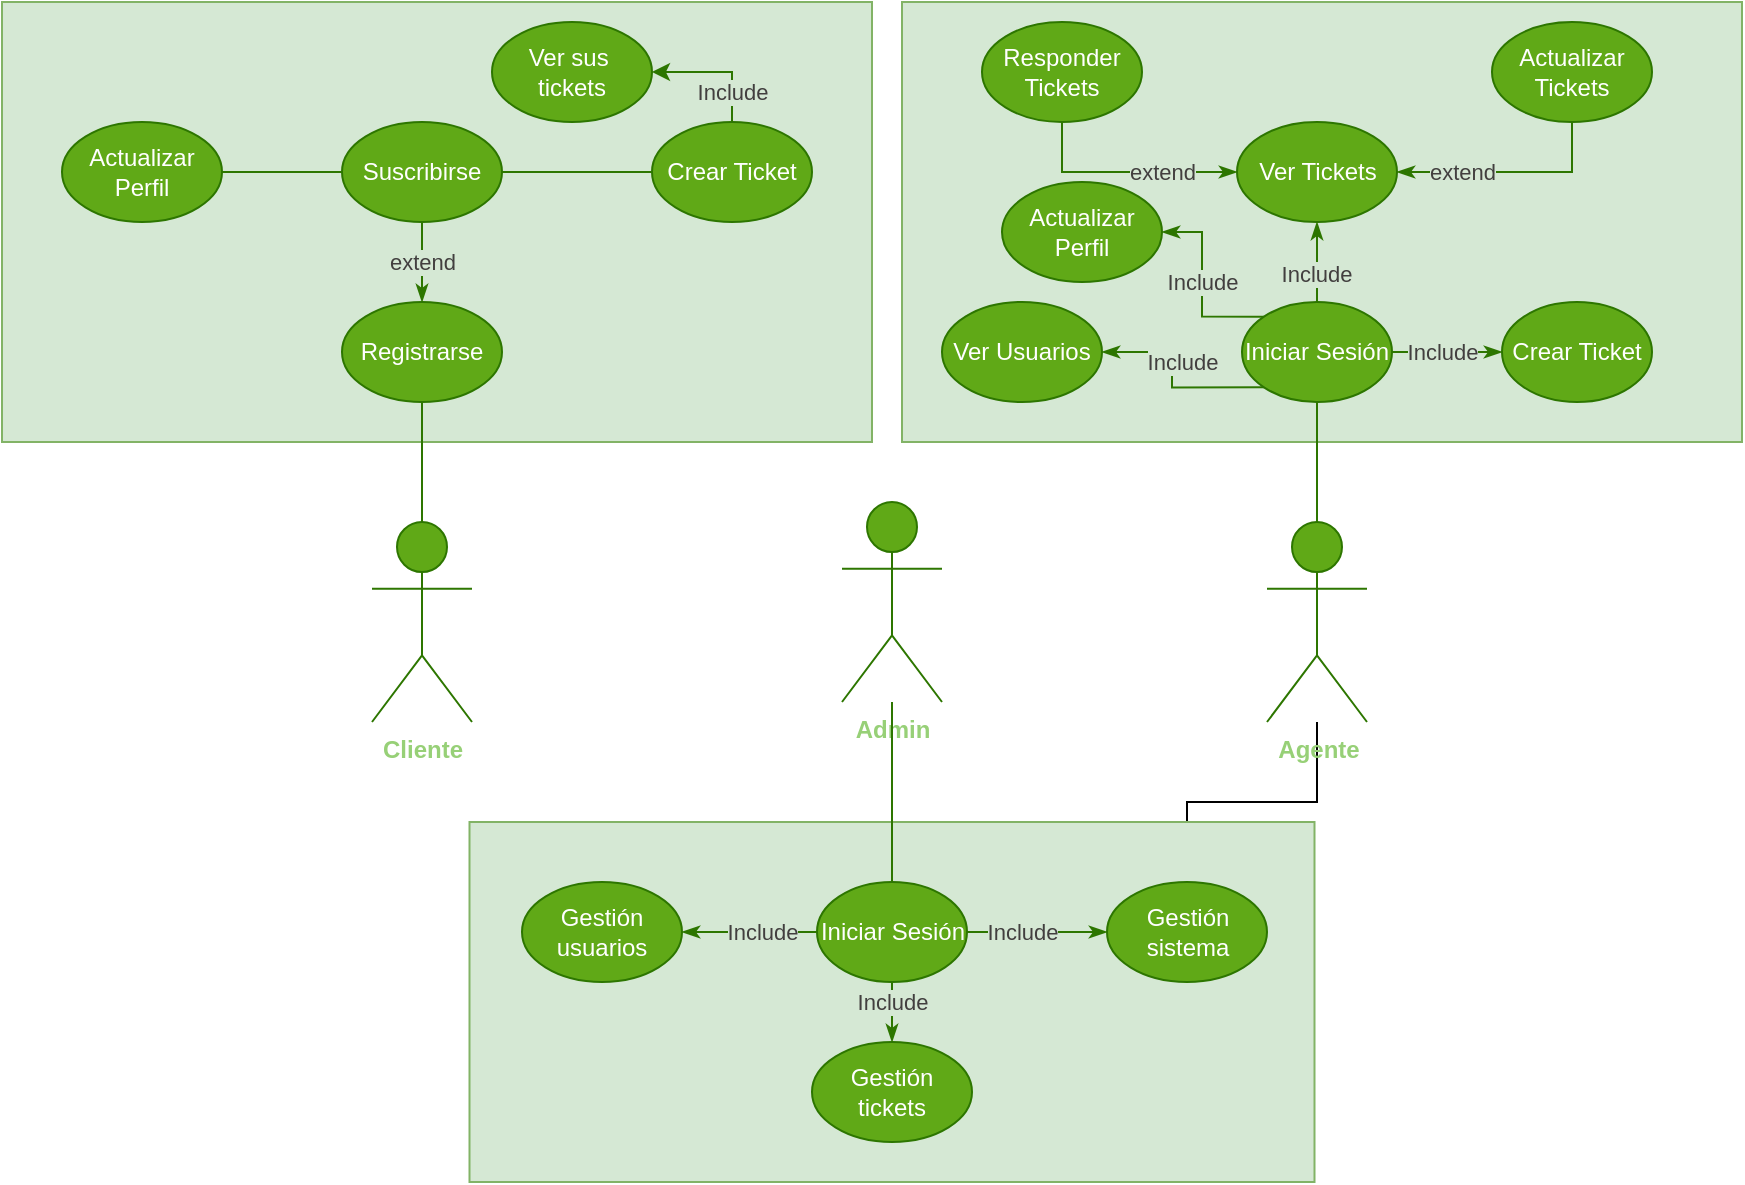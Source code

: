 <mxfile version="22.0.0" type="device">
  <diagram name="Página-1" id="xt_abfsoOQ_Xvs1Cvskl">
    <mxGraphModel dx="2853" dy="1197" grid="1" gridSize="10" guides="1" tooltips="1" connect="1" arrows="1" fold="1" page="1" pageScale="1" pageWidth="827" pageHeight="1169" background="#ffffff" math="0" shadow="0">
      <root>
        <mxCell id="0" />
        <mxCell id="1" parent="0" />
        <mxCell id="0JNBE7fc7rPqOUWho5XL-32" value="" style="rounded=0;whiteSpace=wrap;html=1;fillColor=#d5e8d4;strokeColor=#82b366;" parent="1" vertex="1">
          <mxGeometry x="350" y="300" width="420" height="220" as="geometry" />
        </mxCell>
        <mxCell id="0JNBE7fc7rPqOUWho5XL-31" value="" style="rounded=0;whiteSpace=wrap;html=1;fillColor=#d5e8d4;strokeColor=#82b366;" parent="1" vertex="1">
          <mxGeometry x="-100" y="300" width="435" height="220" as="geometry" />
        </mxCell>
        <mxCell id="0JNBE7fc7rPqOUWho5XL-51" style="edgeStyle=orthogonalEdgeStyle;rounded=0;orthogonalLoop=1;jettySize=auto;html=1;fillColor=#60a917;strokeColor=#2D7600;exitX=0.5;exitY=1;exitDx=0;exitDy=0;entryX=0.5;entryY=0;entryDx=0;entryDy=0;entryPerimeter=0;endArrow=none;endFill=0;" parent="1" source="0JNBE7fc7rPqOUWho5XL-24" target="0JNBE7fc7rPqOUWho5XL-4" edge="1">
          <mxGeometry relative="1" as="geometry">
            <mxPoint x="600" y="550" as="targetPoint" />
          </mxGeometry>
        </mxCell>
        <mxCell id="QUr5QcIEeYisNxlSiZbU-4" value="" style="edgeStyle=orthogonalEdgeStyle;rounded=0;orthogonalLoop=1;jettySize=auto;html=1;" parent="1" source="0JNBE7fc7rPqOUWho5XL-4" target="0JNBE7fc7rPqOUWho5XL-44" edge="1">
          <mxGeometry relative="1" as="geometry" />
        </mxCell>
        <mxCell id="0JNBE7fc7rPqOUWho5XL-4" value="&lt;font color=&quot;#97d077&quot;&gt;&lt;b&gt;Agente&lt;/b&gt;&lt;/font&gt;" style="shape=umlActor;verticalLabelPosition=bottom;verticalAlign=top;html=1;outlineConnect=0;fillColor=#60a917;strokeColor=#2D7600;fontColor=#ffffff;" parent="1" vertex="1">
          <mxGeometry x="532.5" y="560" width="50" height="100" as="geometry" />
        </mxCell>
        <mxCell id="0JNBE7fc7rPqOUWho5XL-62" style="edgeStyle=orthogonalEdgeStyle;rounded=0;orthogonalLoop=1;jettySize=auto;html=1;entryX=1;entryY=0.5;entryDx=0;entryDy=0;fillColor=#60a917;strokeColor=#2D7600;" parent="1" source="0JNBE7fc7rPqOUWho5XL-6" target="0JNBE7fc7rPqOUWho5XL-26" edge="1">
          <mxGeometry relative="1" as="geometry" />
        </mxCell>
        <mxCell id="0JNBE7fc7rPqOUWho5XL-64" value="Include" style="edgeLabel;html=1;align=center;verticalAlign=middle;resizable=0;points=[];labelBackgroundColor=#D5E8D4;fontColor=#423F3F;" parent="0JNBE7fc7rPqOUWho5XL-62" vertex="1" connectable="0">
          <mxGeometry x="-0.539" y="1" relative="1" as="geometry">
            <mxPoint x="1" as="offset" />
          </mxGeometry>
        </mxCell>
        <mxCell id="0JNBE7fc7rPqOUWho5XL-6" value="Crear Ticket" style="ellipse;whiteSpace=wrap;html=1;fillColor=#60a917;fontColor=#ffffff;strokeColor=#2D7600;" parent="1" vertex="1">
          <mxGeometry x="225" y="360" width="80" height="50" as="geometry" />
        </mxCell>
        <mxCell id="0JNBE7fc7rPqOUWho5XL-23" style="edgeStyle=orthogonalEdgeStyle;rounded=0;orthogonalLoop=1;jettySize=auto;html=1;fillColor=#60a917;strokeColor=#2D7600;exitX=0.5;exitY=1;exitDx=0;exitDy=0;entryX=0.5;entryY=0;entryDx=0;entryDy=0;entryPerimeter=0;endArrow=none;endFill=0;" parent="1" source="0JNBE7fc7rPqOUWho5XL-19" target="0JNBE7fc7rPqOUWho5XL-9" edge="1">
          <mxGeometry relative="1" as="geometry">
            <mxPoint x="140" y="540" as="targetPoint" />
          </mxGeometry>
        </mxCell>
        <mxCell id="0JNBE7fc7rPqOUWho5XL-9" value="&lt;font color=&quot;#97d077&quot;&gt;&lt;b&gt;Cliente&lt;/b&gt;&lt;/font&gt;" style="shape=umlActor;verticalLabelPosition=bottom;verticalAlign=top;html=1;outlineConnect=0;fillColor=#60a917;strokeColor=#2D7600;fontColor=#ffffff;" parent="1" vertex="1">
          <mxGeometry x="85" y="560" width="50" height="100" as="geometry" />
        </mxCell>
        <mxCell id="0JNBE7fc7rPqOUWho5XL-11" value="Actualizar Perfil" style="ellipse;whiteSpace=wrap;html=1;fillColor=#60a917;strokeColor=#2D7600;fontColor=#ffffff;" parent="1" vertex="1">
          <mxGeometry x="-70" y="360" width="80" height="50" as="geometry" />
        </mxCell>
        <mxCell id="0JNBE7fc7rPqOUWho5XL-8" value="Crear Ticket" style="ellipse;whiteSpace=wrap;html=1;fillColor=#60a917;strokeColor=#2D7600;fontColor=#ffffff;" parent="1" vertex="1">
          <mxGeometry x="650" y="450" width="75" height="50" as="geometry" />
        </mxCell>
        <mxCell id="0JNBE7fc7rPqOUWho5XL-14" value="Responder Tickets" style="ellipse;whiteSpace=wrap;html=1;fillColor=#60a917;fontColor=#ffffff;strokeColor=#2D7600;" parent="1" vertex="1">
          <mxGeometry x="390" y="310" width="80" height="50" as="geometry" />
        </mxCell>
        <mxCell id="0JNBE7fc7rPqOUWho5XL-39" style="edgeStyle=orthogonalEdgeStyle;rounded=0;orthogonalLoop=1;jettySize=auto;html=1;entryX=0.5;entryY=1;entryDx=0;entryDy=0;fillColor=#60a917;strokeColor=#2D7600;endArrow=none;endFill=0;startArrow=classicThin;startFill=1;" parent="1" source="0JNBE7fc7rPqOUWho5XL-15" target="0JNBE7fc7rPqOUWho5XL-14" edge="1">
          <mxGeometry relative="1" as="geometry" />
        </mxCell>
        <mxCell id="0JNBE7fc7rPqOUWho5XL-40" style="edgeStyle=orthogonalEdgeStyle;rounded=0;orthogonalLoop=1;jettySize=auto;html=1;entryX=0.5;entryY=1;entryDx=0;entryDy=0;fillColor=#60a917;strokeColor=#2D7600;endArrow=none;endFill=0;startArrow=classicThin;startFill=1;" parent="1" source="0JNBE7fc7rPqOUWho5XL-15" target="0JNBE7fc7rPqOUWho5XL-17" edge="1">
          <mxGeometry relative="1" as="geometry" />
        </mxCell>
        <mxCell id="0JNBE7fc7rPqOUWho5XL-15" value="Ver Tickets" style="ellipse;whiteSpace=wrap;html=1;fillColor=#60a917;fontColor=#ffffff;strokeColor=#2D7600;" parent="1" vertex="1">
          <mxGeometry x="517.5" y="360" width="80" height="50" as="geometry" />
        </mxCell>
        <mxCell id="0JNBE7fc7rPqOUWho5XL-17" value="Actualizar Tickets" style="ellipse;whiteSpace=wrap;html=1;fillColor=#60a917;fontColor=#ffffff;strokeColor=#2D7600;" parent="1" vertex="1">
          <mxGeometry x="645" y="310" width="80" height="50" as="geometry" />
        </mxCell>
        <mxCell id="0JNBE7fc7rPqOUWho5XL-61" style="edgeStyle=orthogonalEdgeStyle;rounded=0;orthogonalLoop=1;jettySize=auto;html=1;entryX=1;entryY=0.5;entryDx=0;entryDy=0;fillColor=#60a917;strokeColor=#2D7600;endArrow=none;endFill=0;" parent="1" source="0JNBE7fc7rPqOUWho5XL-18" target="0JNBE7fc7rPqOUWho5XL-11" edge="1">
          <mxGeometry relative="1" as="geometry" />
        </mxCell>
        <mxCell id="0JNBE7fc7rPqOUWho5XL-65" style="edgeStyle=orthogonalEdgeStyle;rounded=0;orthogonalLoop=1;jettySize=auto;html=1;entryX=0.5;entryY=0;entryDx=0;entryDy=0;fillColor=#60a917;strokeColor=#2D7600;startArrow=none;startFill=0;endArrow=classicThin;endFill=1;" parent="1" source="0JNBE7fc7rPqOUWho5XL-18" target="0JNBE7fc7rPqOUWho5XL-19" edge="1">
          <mxGeometry relative="1" as="geometry" />
        </mxCell>
        <mxCell id="0JNBE7fc7rPqOUWho5XL-66" value="extend" style="edgeLabel;html=1;align=center;verticalAlign=middle;resizable=0;points=[];labelBackgroundColor=#D5E8D4;fontColor=#423F3F;" parent="0JNBE7fc7rPqOUWho5XL-65" vertex="1" connectable="0">
          <mxGeometry x="0.249" relative="1" as="geometry">
            <mxPoint y="-5" as="offset" />
          </mxGeometry>
        </mxCell>
        <mxCell id="0JNBE7fc7rPqOUWho5XL-18" value="Suscribirse" style="ellipse;whiteSpace=wrap;html=1;fillColor=#60a917;strokeColor=#2D7600;fontColor=#ffffff;" parent="1" vertex="1">
          <mxGeometry x="70" y="360" width="80" height="50" as="geometry" />
        </mxCell>
        <mxCell id="0JNBE7fc7rPqOUWho5XL-21" style="edgeStyle=orthogonalEdgeStyle;rounded=0;orthogonalLoop=1;jettySize=auto;html=1;entryX=0;entryY=0.5;entryDx=0;entryDy=0;fillColor=#60a917;strokeColor=#2D7600;exitX=1;exitY=0.5;exitDx=0;exitDy=0;endArrow=none;endFill=0;" parent="1" source="0JNBE7fc7rPqOUWho5XL-18" target="0JNBE7fc7rPqOUWho5XL-6" edge="1">
          <mxGeometry relative="1" as="geometry" />
        </mxCell>
        <mxCell id="0JNBE7fc7rPqOUWho5XL-19" value="Registrarse" style="ellipse;whiteSpace=wrap;html=1;fillColor=#60a917;fontColor=#ffffff;strokeColor=#2D7600;" parent="1" vertex="1">
          <mxGeometry x="70" y="450" width="80" height="50" as="geometry" />
        </mxCell>
        <mxCell id="0JNBE7fc7rPqOUWho5XL-36" style="edgeStyle=orthogonalEdgeStyle;rounded=0;orthogonalLoop=1;jettySize=auto;html=1;entryX=0.5;entryY=1;entryDx=0;entryDy=0;fillColor=#60a917;strokeColor=#2D7600;endArrow=classicThin;endFill=1;" parent="1" source="0JNBE7fc7rPqOUWho5XL-24" target="0JNBE7fc7rPqOUWho5XL-15" edge="1">
          <mxGeometry relative="1" as="geometry" />
        </mxCell>
        <mxCell id="-MTecU7EeN26AhPpf-PS-1" value="Include" style="edgeLabel;html=1;align=center;verticalAlign=middle;resizable=0;points=[];labelBackgroundColor=#D5E8D4;fontColor=#423F3F;" parent="0JNBE7fc7rPqOUWho5XL-36" vertex="1" connectable="0">
          <mxGeometry x="-0.264" y="1" relative="1" as="geometry">
            <mxPoint as="offset" />
          </mxGeometry>
        </mxCell>
        <mxCell id="0JNBE7fc7rPqOUWho5XL-37" style="edgeStyle=orthogonalEdgeStyle;rounded=0;orthogonalLoop=1;jettySize=auto;html=1;entryX=0;entryY=0.5;entryDx=0;entryDy=0;fillColor=#60a917;strokeColor=#2D7600;endArrow=classicThin;endFill=1;" parent="1" source="0JNBE7fc7rPqOUWho5XL-24" target="0JNBE7fc7rPqOUWho5XL-8" edge="1">
          <mxGeometry relative="1" as="geometry" />
        </mxCell>
        <mxCell id="0JNBE7fc7rPqOUWho5XL-38" style="edgeStyle=orthogonalEdgeStyle;rounded=0;orthogonalLoop=1;jettySize=auto;html=1;entryX=1;entryY=0.5;entryDx=0;entryDy=0;fillColor=#60a917;strokeColor=#2D7600;endArrow=classicThin;endFill=1;exitX=0;exitY=0;exitDx=0;exitDy=0;" parent="1" source="0JNBE7fc7rPqOUWho5XL-24" target="0JNBE7fc7rPqOUWho5XL-25" edge="1">
          <mxGeometry relative="1" as="geometry" />
        </mxCell>
        <mxCell id="0JNBE7fc7rPqOUWho5XL-24" value="Iniciar Sesión" style="ellipse;whiteSpace=wrap;html=1;fillColor=#60a917;strokeColor=#2D7600;fontColor=#ffffff;" parent="1" vertex="1">
          <mxGeometry x="520" y="450" width="75" height="50" as="geometry" />
        </mxCell>
        <mxCell id="0JNBE7fc7rPqOUWho5XL-25" value="Actualizar Perfil" style="ellipse;whiteSpace=wrap;html=1;fillColor=#60a917;strokeColor=#2D7600;fontColor=#ffffff;" parent="1" vertex="1">
          <mxGeometry x="400" y="390" width="80" height="50" as="geometry" />
        </mxCell>
        <mxCell id="0JNBE7fc7rPqOUWho5XL-26" value="Ver sus&amp;nbsp;&lt;br&gt;tickets" style="ellipse;whiteSpace=wrap;html=1;fillColor=#60a917;strokeColor=#2D7600;fontColor=#ffffff;" parent="1" vertex="1">
          <mxGeometry x="145" y="310" width="80" height="50" as="geometry" />
        </mxCell>
        <mxCell id="0JNBE7fc7rPqOUWho5XL-33" value="&lt;span style=&quot;background-color: rgb(255, 255, 255);&quot;&gt;&lt;font color=&quot;#97d077&quot;&gt;&lt;b&gt;Admin&lt;/b&gt;&lt;/font&gt;&lt;/span&gt;" style="shape=umlActor;verticalLabelPosition=bottom;verticalAlign=top;html=1;outlineConnect=0;fillColor=#60a917;strokeColor=#2D7600;fontColor=#ffffff;" parent="1" vertex="1">
          <mxGeometry x="320" y="550" width="50" height="100" as="geometry" />
        </mxCell>
        <mxCell id="0JNBE7fc7rPqOUWho5XL-41" value="" style="rounded=0;whiteSpace=wrap;html=1;fillColor=#d5e8d4;strokeColor=#82b366;" parent="1" vertex="1">
          <mxGeometry x="133.75" y="710" width="422.5" height="180" as="geometry" />
        </mxCell>
        <mxCell id="0JNBE7fc7rPqOUWho5XL-46" style="edgeStyle=orthogonalEdgeStyle;rounded=0;orthogonalLoop=1;jettySize=auto;html=1;entryX=0;entryY=0.5;entryDx=0;entryDy=0;fillColor=#60a917;strokeColor=#2D7600;endArrow=classicThin;endFill=1;" parent="1" source="0JNBE7fc7rPqOUWho5XL-42" target="0JNBE7fc7rPqOUWho5XL-44" edge="1">
          <mxGeometry relative="1" as="geometry" />
        </mxCell>
        <mxCell id="0JNBE7fc7rPqOUWho5XL-47" style="edgeStyle=orthogonalEdgeStyle;rounded=0;orthogonalLoop=1;jettySize=auto;html=1;entryX=1;entryY=0.5;entryDx=0;entryDy=0;fillColor=#60a917;strokeColor=#2D7600;endArrow=classicThin;endFill=1;" parent="1" source="0JNBE7fc7rPqOUWho5XL-42" target="0JNBE7fc7rPqOUWho5XL-45" edge="1">
          <mxGeometry relative="1" as="geometry" />
        </mxCell>
        <mxCell id="0JNBE7fc7rPqOUWho5XL-48" style="edgeStyle=orthogonalEdgeStyle;rounded=0;orthogonalLoop=1;jettySize=auto;html=1;entryX=0.5;entryY=0;entryDx=0;entryDy=0;fillColor=#60a917;strokeColor=#2D7600;endArrow=classicThin;endFill=1;" parent="1" source="0JNBE7fc7rPqOUWho5XL-42" target="0JNBE7fc7rPqOUWho5XL-43" edge="1">
          <mxGeometry relative="1" as="geometry" />
        </mxCell>
        <mxCell id="0JNBE7fc7rPqOUWho5XL-42" value="Iniciar Sesión" style="ellipse;whiteSpace=wrap;html=1;fillColor=#60a917;strokeColor=#2D7600;fontColor=#ffffff;" parent="1" vertex="1">
          <mxGeometry x="307.5" y="740" width="75" height="50" as="geometry" />
        </mxCell>
        <mxCell id="0JNBE7fc7rPqOUWho5XL-43" value="Gestión tickets" style="ellipse;whiteSpace=wrap;html=1;fillColor=#60a917;fontColor=#ffffff;strokeColor=#2D7600;" parent="1" vertex="1">
          <mxGeometry x="305" y="820" width="80" height="50" as="geometry" />
        </mxCell>
        <mxCell id="0JNBE7fc7rPqOUWho5XL-44" value="Gestión sistema" style="ellipse;whiteSpace=wrap;html=1;fillColor=#60a917;fontColor=#ffffff;strokeColor=#2D7600;" parent="1" vertex="1">
          <mxGeometry x="452.5" y="740" width="80" height="50" as="geometry" />
        </mxCell>
        <mxCell id="0JNBE7fc7rPqOUWho5XL-45" value="Gestión usuarios" style="ellipse;whiteSpace=wrap;html=1;fillColor=#60a917;fontColor=#ffffff;strokeColor=#2D7600;" parent="1" vertex="1">
          <mxGeometry x="160" y="740" width="80" height="50" as="geometry" />
        </mxCell>
        <mxCell id="0JNBE7fc7rPqOUWho5XL-53" style="edgeStyle=orthogonalEdgeStyle;rounded=0;orthogonalLoop=1;jettySize=auto;html=1;fillColor=#60a917;strokeColor=#2D7600;exitX=0.5;exitY=0;exitDx=0;exitDy=0;endArrow=none;endFill=0;" parent="1" source="0JNBE7fc7rPqOUWho5XL-42" target="0JNBE7fc7rPqOUWho5XL-33" edge="1">
          <mxGeometry relative="1" as="geometry">
            <mxPoint x="370" y="680" as="targetPoint" />
          </mxGeometry>
        </mxCell>
        <mxCell id="0JNBE7fc7rPqOUWho5XL-67" style="edgeStyle=orthogonalEdgeStyle;rounded=0;orthogonalLoop=1;jettySize=auto;html=1;entryX=1;entryY=0.5;entryDx=0;entryDy=0;fillColor=#60a917;strokeColor=#2D7600;endArrow=classicThin;endFill=1;exitX=0;exitY=1;exitDx=0;exitDy=0;" parent="1" source="0JNBE7fc7rPqOUWho5XL-24" target="0JNBE7fc7rPqOUWho5XL-68" edge="1">
          <mxGeometry relative="1" as="geometry">
            <mxPoint x="530.003" y="490.128" as="sourcePoint" />
          </mxGeometry>
        </mxCell>
        <mxCell id="0JNBE7fc7rPqOUWho5XL-68" value="Ver Usuarios" style="ellipse;whiteSpace=wrap;html=1;fillColor=#60a917;strokeColor=#2D7600;fontColor=#ffffff;" parent="1" vertex="1">
          <mxGeometry x="370" y="450" width="80" height="50" as="geometry" />
        </mxCell>
        <mxCell id="-MTecU7EeN26AhPpf-PS-2" value="Include" style="edgeLabel;html=1;align=center;verticalAlign=middle;resizable=0;points=[];labelBackgroundColor=#D5E8D4;fontColor=#423F3F;" parent="1" vertex="1" connectable="0">
          <mxGeometry x="490.0" y="479.998" as="geometry" />
        </mxCell>
        <mxCell id="-MTecU7EeN26AhPpf-PS-3" value="Include" style="edgeLabel;html=1;align=center;verticalAlign=middle;resizable=0;points=[];labelBackgroundColor=#D5E8D4;fontColor=#423F3F;" parent="1" vertex="1" connectable="0">
          <mxGeometry x="620" y="475.003" as="geometry" />
        </mxCell>
        <mxCell id="QUr5QcIEeYisNxlSiZbU-1" value="extend" style="edgeLabel;html=1;align=center;verticalAlign=middle;resizable=0;points=[];labelBackgroundColor=#D5E8D4;fontColor=#423F3F;" parent="1" vertex="1" connectable="0">
          <mxGeometry x="480" y="385.003" as="geometry" />
        </mxCell>
        <mxCell id="QUr5QcIEeYisNxlSiZbU-2" value="extend" style="edgeLabel;html=1;align=center;verticalAlign=middle;resizable=0;points=[];labelBackgroundColor=#D5E8D4;fontColor=#423F3F;" parent="1" vertex="1" connectable="0">
          <mxGeometry x="630" y="385.003" as="geometry" />
        </mxCell>
        <mxCell id="QUr5QcIEeYisNxlSiZbU-3" value="Include" style="edgeLabel;html=1;align=center;verticalAlign=middle;resizable=0;points=[];labelBackgroundColor=#D5E8D4;fontColor=#423F3F;" parent="1" vertex="1" connectable="0">
          <mxGeometry x="500.0" y="439.998" as="geometry" />
        </mxCell>
        <mxCell id="QUr5QcIEeYisNxlSiZbU-7" value="Include" style="edgeLabel;html=1;align=center;verticalAlign=middle;resizable=0;points=[];labelBackgroundColor=#D5E8D4;fontColor=#423F3F;" parent="1" vertex="1" connectable="0">
          <mxGeometry x="410" y="765.003" as="geometry" />
        </mxCell>
        <mxCell id="QUr5QcIEeYisNxlSiZbU-11" value="Include" style="edgeLabel;html=1;align=center;verticalAlign=middle;resizable=0;points=[];labelBackgroundColor=#D5E8D4;fontColor=#423F3F;" parent="1" vertex="1" connectable="0">
          <mxGeometry x="345" y="800.003" as="geometry" />
        </mxCell>
        <mxCell id="QUr5QcIEeYisNxlSiZbU-12" value="Include" style="edgeLabel;html=1;align=center;verticalAlign=middle;resizable=0;points=[];labelBackgroundColor=#D5E8D4;fontColor=#423F3F;" parent="1" vertex="1" connectable="0">
          <mxGeometry x="280" y="765.003" as="geometry" />
        </mxCell>
      </root>
    </mxGraphModel>
  </diagram>
</mxfile>
